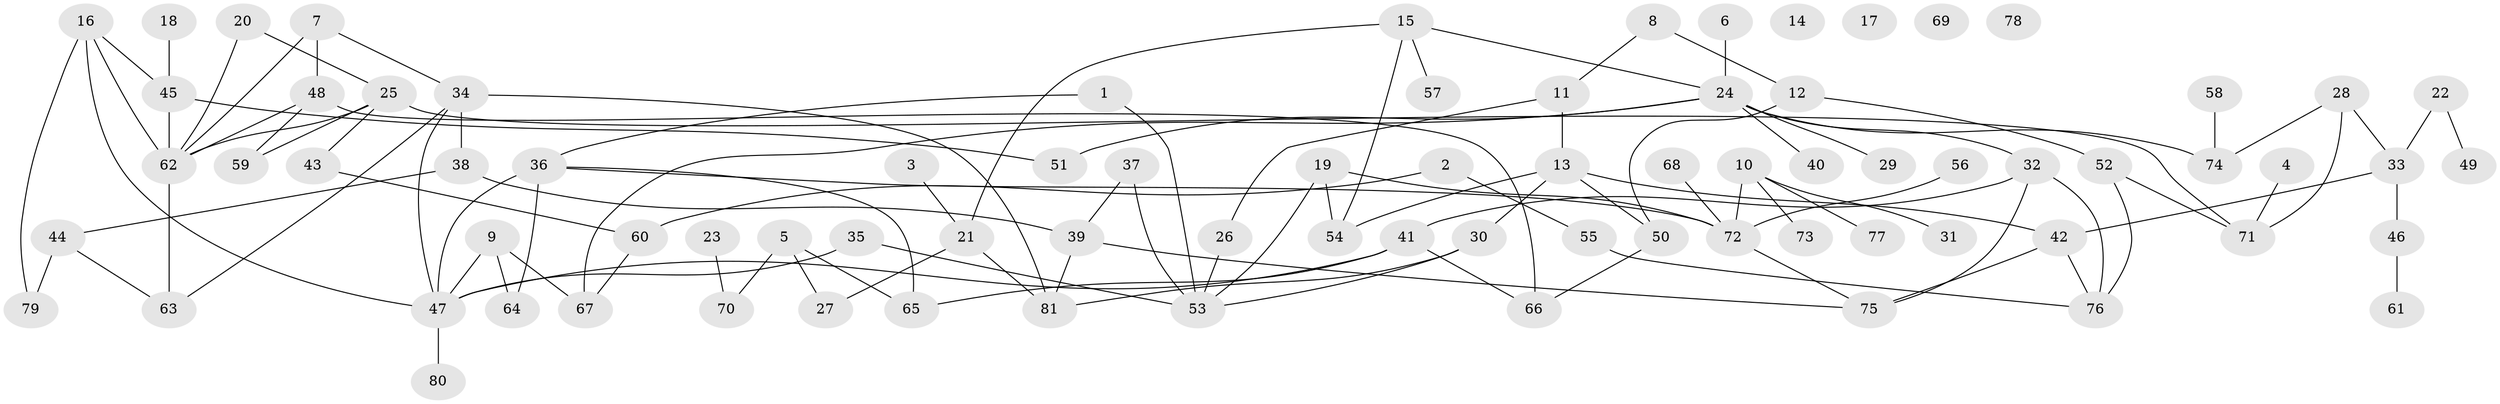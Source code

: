 // Generated by graph-tools (version 1.1) at 2025/49/03/09/25 03:49:13]
// undirected, 81 vertices, 111 edges
graph export_dot {
graph [start="1"]
  node [color=gray90,style=filled];
  1;
  2;
  3;
  4;
  5;
  6;
  7;
  8;
  9;
  10;
  11;
  12;
  13;
  14;
  15;
  16;
  17;
  18;
  19;
  20;
  21;
  22;
  23;
  24;
  25;
  26;
  27;
  28;
  29;
  30;
  31;
  32;
  33;
  34;
  35;
  36;
  37;
  38;
  39;
  40;
  41;
  42;
  43;
  44;
  45;
  46;
  47;
  48;
  49;
  50;
  51;
  52;
  53;
  54;
  55;
  56;
  57;
  58;
  59;
  60;
  61;
  62;
  63;
  64;
  65;
  66;
  67;
  68;
  69;
  70;
  71;
  72;
  73;
  74;
  75;
  76;
  77;
  78;
  79;
  80;
  81;
  1 -- 36;
  1 -- 53;
  2 -- 55;
  2 -- 60;
  3 -- 21;
  4 -- 71;
  5 -- 27;
  5 -- 65;
  5 -- 70;
  6 -- 24;
  7 -- 34;
  7 -- 48;
  7 -- 62;
  8 -- 11;
  8 -- 12;
  9 -- 47;
  9 -- 64;
  9 -- 67;
  10 -- 31;
  10 -- 72;
  10 -- 73;
  10 -- 77;
  11 -- 13;
  11 -- 26;
  12 -- 50;
  12 -- 52;
  13 -- 30;
  13 -- 42;
  13 -- 50;
  13 -- 54;
  15 -- 21;
  15 -- 24;
  15 -- 54;
  15 -- 57;
  16 -- 45;
  16 -- 47;
  16 -- 62;
  16 -- 79;
  18 -- 45;
  19 -- 53;
  19 -- 54;
  19 -- 72;
  20 -- 25;
  20 -- 62;
  21 -- 27;
  21 -- 81;
  22 -- 33;
  22 -- 49;
  23 -- 70;
  24 -- 29;
  24 -- 32;
  24 -- 40;
  24 -- 51;
  24 -- 67;
  24 -- 74;
  25 -- 43;
  25 -- 59;
  25 -- 62;
  25 -- 71;
  26 -- 53;
  28 -- 33;
  28 -- 71;
  28 -- 74;
  30 -- 53;
  30 -- 81;
  32 -- 41;
  32 -- 75;
  32 -- 76;
  33 -- 42;
  33 -- 46;
  34 -- 38;
  34 -- 47;
  34 -- 63;
  34 -- 81;
  35 -- 47;
  35 -- 53;
  36 -- 47;
  36 -- 64;
  36 -- 65;
  36 -- 72;
  37 -- 39;
  37 -- 53;
  38 -- 39;
  38 -- 44;
  39 -- 75;
  39 -- 81;
  41 -- 47;
  41 -- 65;
  41 -- 66;
  42 -- 75;
  42 -- 76;
  43 -- 60;
  44 -- 63;
  44 -- 79;
  45 -- 51;
  45 -- 62;
  46 -- 61;
  47 -- 80;
  48 -- 59;
  48 -- 62;
  48 -- 66;
  50 -- 66;
  52 -- 71;
  52 -- 76;
  55 -- 76;
  56 -- 72;
  58 -- 74;
  60 -- 67;
  62 -- 63;
  68 -- 72;
  72 -- 75;
}

